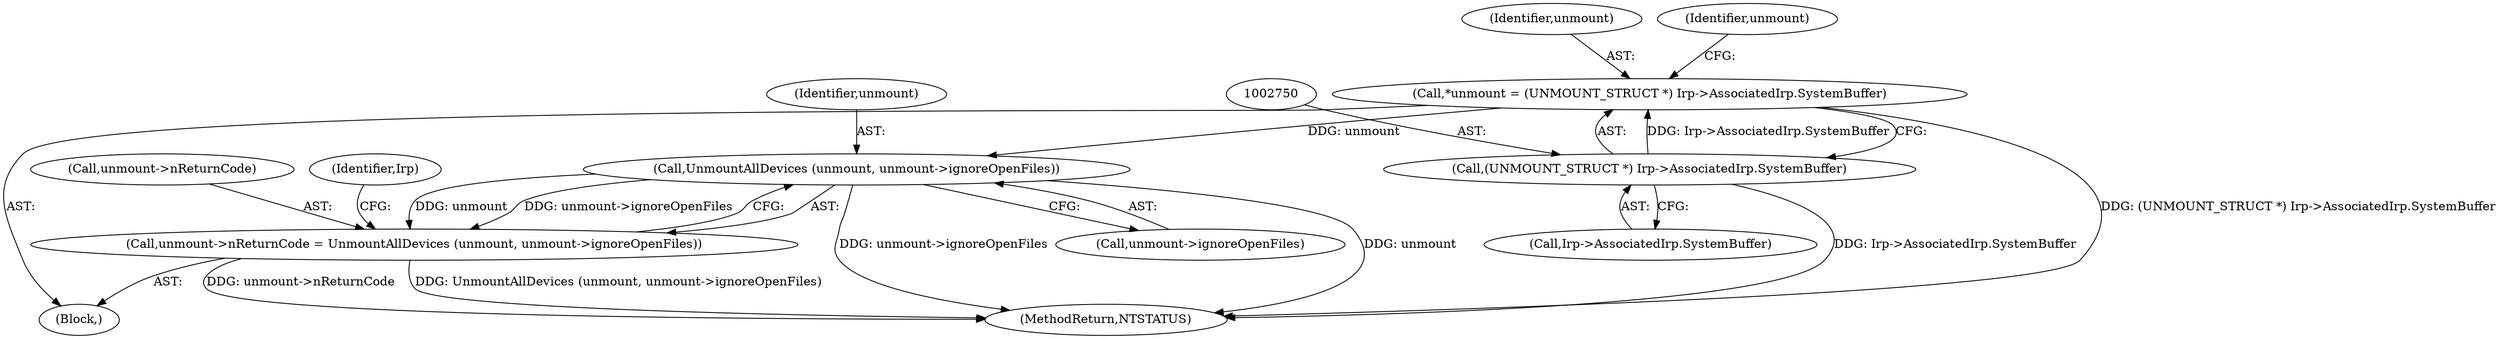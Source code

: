 digraph "0_VeraCrypt_f30f9339c9a0b9bbcc6f5ad38804af39db1f479e@pointer" {
"1002760" [label="(Call,UnmountAllDevices (unmount, unmount->ignoreOpenFiles))"];
"1002747" [label="(Call,*unmount = (UNMOUNT_STRUCT *) Irp->AssociatedIrp.SystemBuffer)"];
"1002749" [label="(Call,(UNMOUNT_STRUCT *) Irp->AssociatedIrp.SystemBuffer)"];
"1002756" [label="(Call,unmount->nReturnCode = UnmountAllDevices (unmount, unmount->ignoreOpenFiles))"];
"1002757" [label="(Call,unmount->nReturnCode)"];
"1002748" [label="(Identifier,unmount)"];
"1002749" [label="(Call,(UNMOUNT_STRUCT *) Irp->AssociatedIrp.SystemBuffer)"];
"1002761" [label="(Identifier,unmount)"];
"1003200" [label="(MethodReturn,NTSTATUS)"];
"1002758" [label="(Identifier,unmount)"];
"1002751" [label="(Call,Irp->AssociatedIrp.SystemBuffer)"];
"1002747" [label="(Call,*unmount = (UNMOUNT_STRUCT *) Irp->AssociatedIrp.SystemBuffer)"];
"1002756" [label="(Call,unmount->nReturnCode = UnmountAllDevices (unmount, unmount->ignoreOpenFiles))"];
"1002768" [label="(Identifier,Irp)"];
"1002762" [label="(Call,unmount->ignoreOpenFiles)"];
"1002760" [label="(Call,UnmountAllDevices (unmount, unmount->ignoreOpenFiles))"];
"1002745" [label="(Block,)"];
"1002760" -> "1002756"  [label="AST: "];
"1002760" -> "1002762"  [label="CFG: "];
"1002761" -> "1002760"  [label="AST: "];
"1002762" -> "1002760"  [label="AST: "];
"1002756" -> "1002760"  [label="CFG: "];
"1002760" -> "1003200"  [label="DDG: unmount->ignoreOpenFiles"];
"1002760" -> "1003200"  [label="DDG: unmount"];
"1002760" -> "1002756"  [label="DDG: unmount"];
"1002760" -> "1002756"  [label="DDG: unmount->ignoreOpenFiles"];
"1002747" -> "1002760"  [label="DDG: unmount"];
"1002747" -> "1002745"  [label="AST: "];
"1002747" -> "1002749"  [label="CFG: "];
"1002748" -> "1002747"  [label="AST: "];
"1002749" -> "1002747"  [label="AST: "];
"1002758" -> "1002747"  [label="CFG: "];
"1002747" -> "1003200"  [label="DDG: (UNMOUNT_STRUCT *) Irp->AssociatedIrp.SystemBuffer"];
"1002749" -> "1002747"  [label="DDG: Irp->AssociatedIrp.SystemBuffer"];
"1002749" -> "1002751"  [label="CFG: "];
"1002750" -> "1002749"  [label="AST: "];
"1002751" -> "1002749"  [label="AST: "];
"1002749" -> "1003200"  [label="DDG: Irp->AssociatedIrp.SystemBuffer"];
"1002756" -> "1002745"  [label="AST: "];
"1002757" -> "1002756"  [label="AST: "];
"1002768" -> "1002756"  [label="CFG: "];
"1002756" -> "1003200"  [label="DDG: unmount->nReturnCode"];
"1002756" -> "1003200"  [label="DDG: UnmountAllDevices (unmount, unmount->ignoreOpenFiles)"];
}
